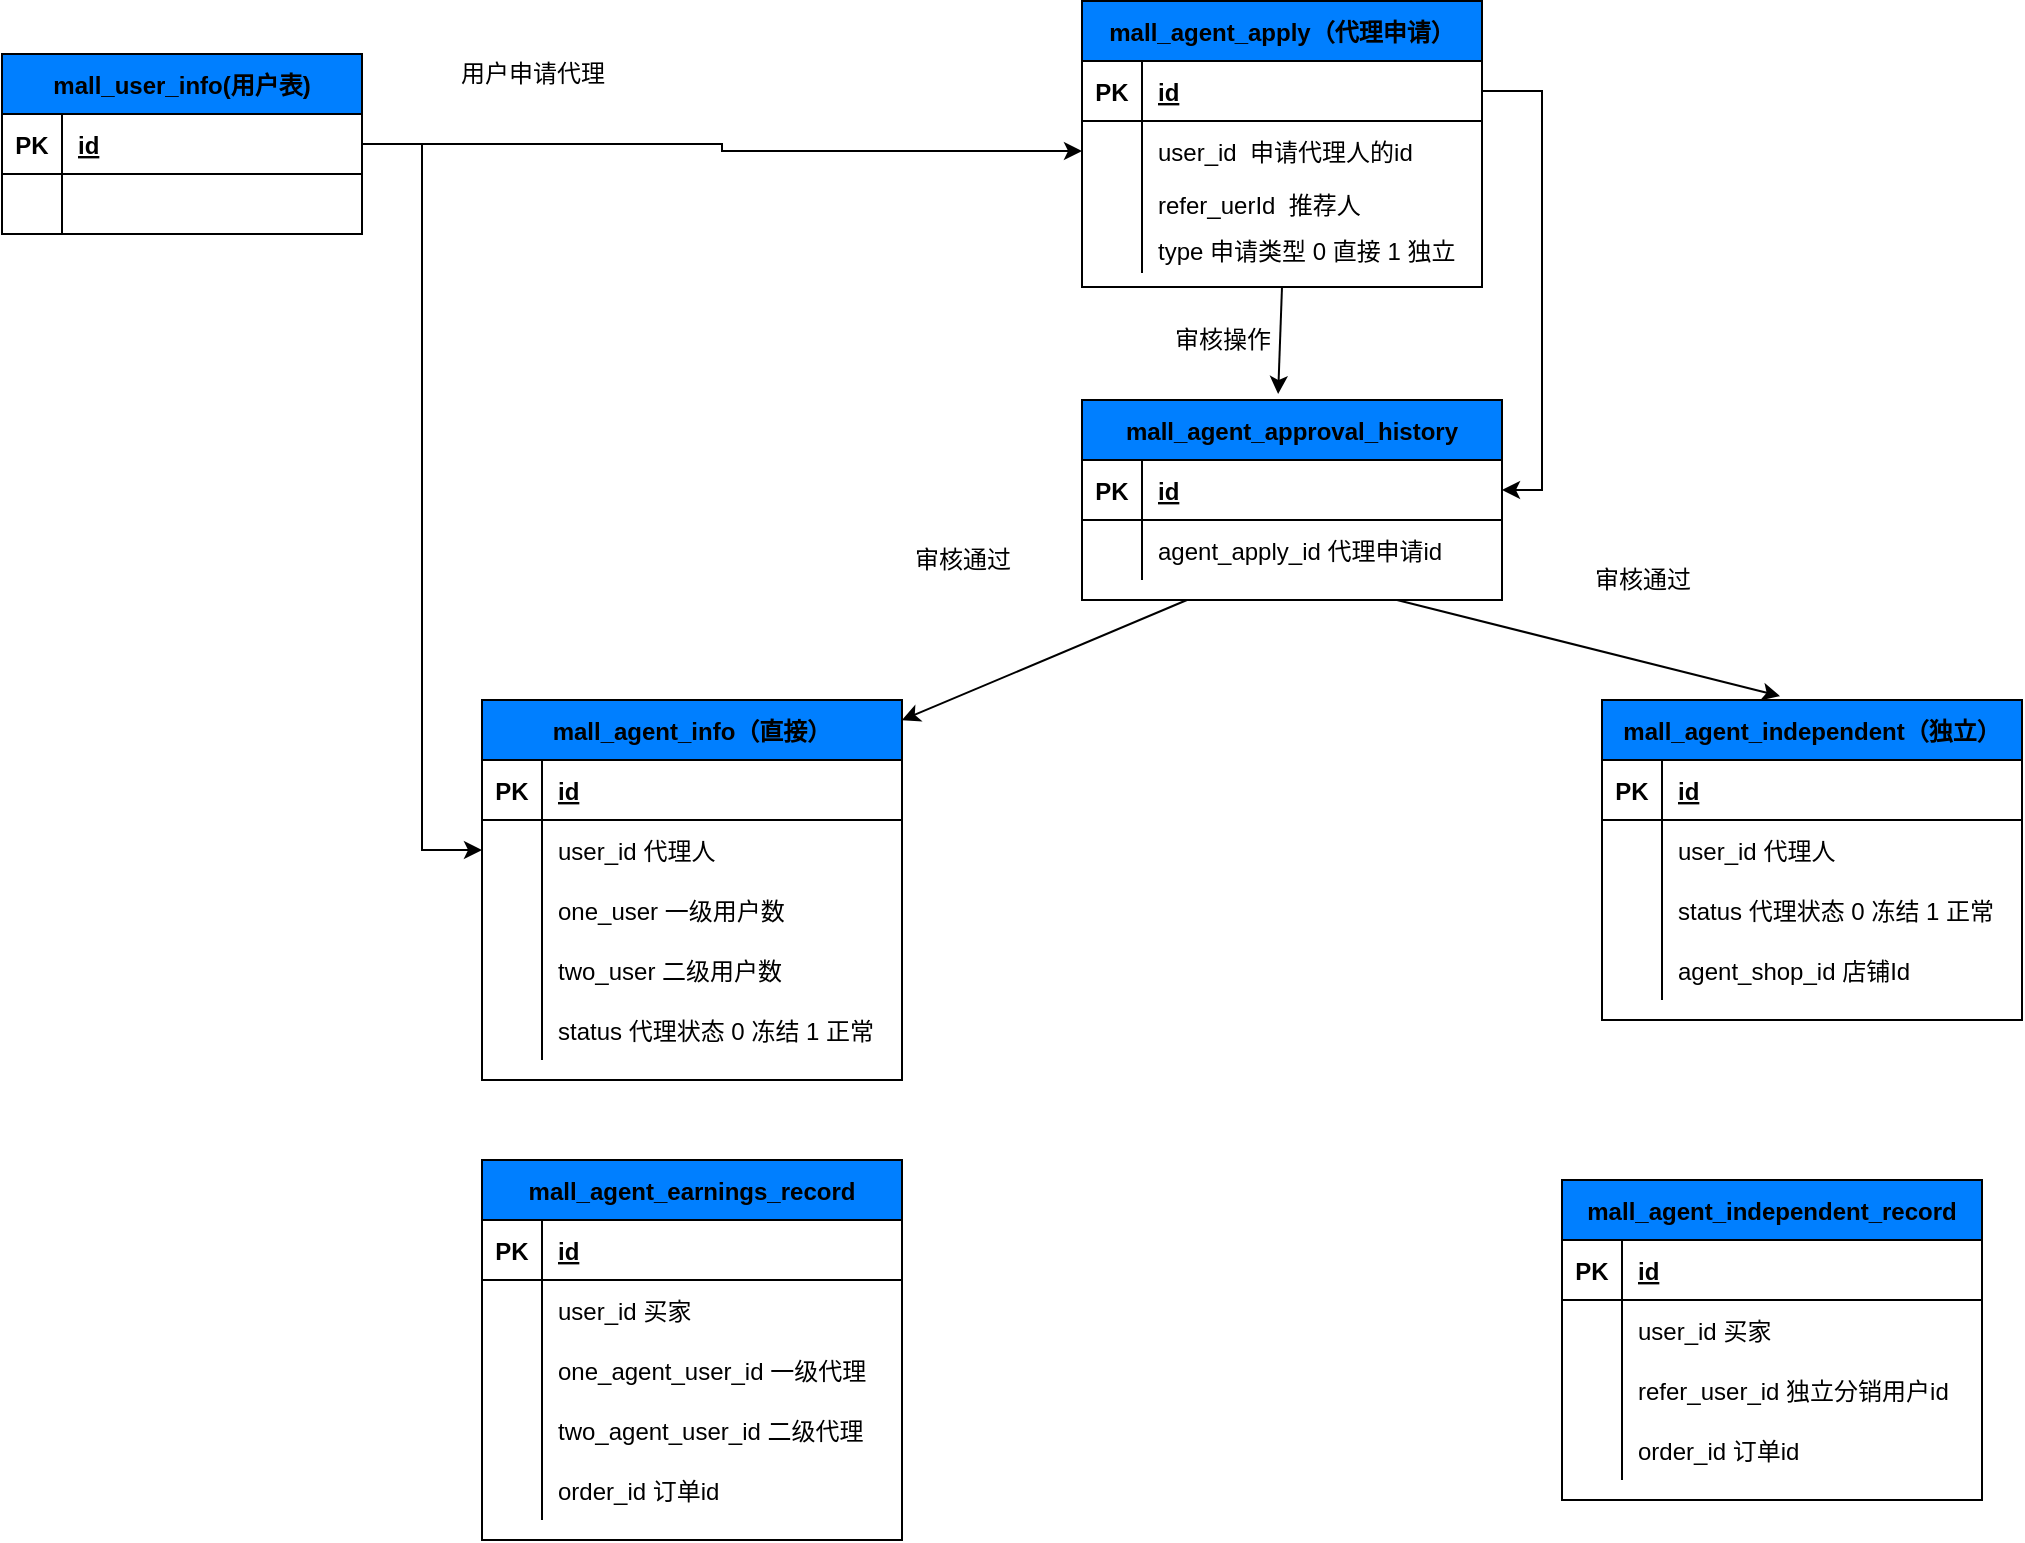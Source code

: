 <mxfile version="14.2.5" type="github">
  <diagram id="4r9hvT9p2KtW1Z8WkQpQ" name="Page-1">
    <mxGraphModel dx="867" dy="737" grid="1" gridSize="10" guides="1" tooltips="1" connect="1" arrows="1" fold="1" page="1" pageScale="1" pageWidth="827" pageHeight="1169" math="0" shadow="0">
      <root>
        <mxCell id="0" />
        <mxCell id="1" parent="0" />
        <mxCell id="OjrGZWiavvONDlh6qy8l-77" style="edgeStyle=orthogonalEdgeStyle;rounded=0;orthogonalLoop=1;jettySize=auto;html=1;" edge="1" parent="1" source="OjrGZWiavvONDlh6qy8l-2" target="OjrGZWiavvONDlh6qy8l-40">
          <mxGeometry relative="1" as="geometry" />
        </mxCell>
        <mxCell id="OjrGZWiavvONDlh6qy8l-2" value="mall_user_info(用户表)" style="shape=table;startSize=30;container=1;collapsible=1;childLayout=tableLayout;fixedRows=1;rowLines=0;fontStyle=1;align=center;resizeLast=1;fillColor=#007FFF;" vertex="1" parent="1">
          <mxGeometry x="100" y="77" width="180" height="90" as="geometry" />
        </mxCell>
        <mxCell id="OjrGZWiavvONDlh6qy8l-3" value="" style="shape=partialRectangle;collapsible=0;dropTarget=0;pointerEvents=0;fillColor=none;top=0;left=0;bottom=1;right=0;points=[[0,0.5],[1,0.5]];portConstraint=eastwest;" vertex="1" parent="OjrGZWiavvONDlh6qy8l-2">
          <mxGeometry y="30" width="180" height="30" as="geometry" />
        </mxCell>
        <mxCell id="OjrGZWiavvONDlh6qy8l-4" value="PK" style="shape=partialRectangle;connectable=0;fillColor=none;top=0;left=0;bottom=0;right=0;fontStyle=1;overflow=hidden;" vertex="1" parent="OjrGZWiavvONDlh6qy8l-3">
          <mxGeometry width="30" height="30" as="geometry" />
        </mxCell>
        <mxCell id="OjrGZWiavvONDlh6qy8l-5" value="id" style="shape=partialRectangle;connectable=0;fillColor=none;top=0;left=0;bottom=0;right=0;align=left;spacingLeft=6;fontStyle=5;overflow=hidden;" vertex="1" parent="OjrGZWiavvONDlh6qy8l-3">
          <mxGeometry x="30" width="150" height="30" as="geometry" />
        </mxCell>
        <mxCell id="OjrGZWiavvONDlh6qy8l-6" value="" style="shape=partialRectangle;collapsible=0;dropTarget=0;pointerEvents=0;fillColor=none;top=0;left=0;bottom=0;right=0;points=[[0,0.5],[1,0.5]];portConstraint=eastwest;" vertex="1" parent="OjrGZWiavvONDlh6qy8l-2">
          <mxGeometry y="60" width="180" height="30" as="geometry" />
        </mxCell>
        <mxCell id="OjrGZWiavvONDlh6qy8l-7" value="" style="shape=partialRectangle;connectable=0;fillColor=none;top=0;left=0;bottom=0;right=0;editable=1;overflow=hidden;" vertex="1" parent="OjrGZWiavvONDlh6qy8l-6">
          <mxGeometry width="30" height="30" as="geometry" />
        </mxCell>
        <mxCell id="OjrGZWiavvONDlh6qy8l-8" value="" style="shape=partialRectangle;connectable=0;fillColor=none;top=0;left=0;bottom=0;right=0;align=left;spacingLeft=6;overflow=hidden;" vertex="1" parent="OjrGZWiavvONDlh6qy8l-6">
          <mxGeometry x="30" width="150" height="30" as="geometry" />
        </mxCell>
        <mxCell id="OjrGZWiavvONDlh6qy8l-36" value="mall_agent_apply（代理申请）" style="shape=table;startSize=30;container=1;collapsible=1;childLayout=tableLayout;fixedRows=1;rowLines=0;fontStyle=1;align=center;resizeLast=1;fillColor=#007FFF;" vertex="1" parent="1">
          <mxGeometry x="640" y="50.5" width="200" height="143" as="geometry" />
        </mxCell>
        <mxCell id="OjrGZWiavvONDlh6qy8l-37" value="" style="shape=partialRectangle;collapsible=0;dropTarget=0;pointerEvents=0;fillColor=none;top=0;left=0;bottom=1;right=0;points=[[0,0.5],[1,0.5]];portConstraint=eastwest;" vertex="1" parent="OjrGZWiavvONDlh6qy8l-36">
          <mxGeometry y="30" width="200" height="30" as="geometry" />
        </mxCell>
        <mxCell id="OjrGZWiavvONDlh6qy8l-38" value="PK" style="shape=partialRectangle;connectable=0;fillColor=none;top=0;left=0;bottom=0;right=0;fontStyle=1;overflow=hidden;" vertex="1" parent="OjrGZWiavvONDlh6qy8l-37">
          <mxGeometry width="30" height="30" as="geometry" />
        </mxCell>
        <mxCell id="OjrGZWiavvONDlh6qy8l-39" value="id" style="shape=partialRectangle;connectable=0;fillColor=none;top=0;left=0;bottom=0;right=0;align=left;spacingLeft=6;fontStyle=5;overflow=hidden;" vertex="1" parent="OjrGZWiavvONDlh6qy8l-37">
          <mxGeometry x="30" width="170" height="30" as="geometry" />
        </mxCell>
        <mxCell id="OjrGZWiavvONDlh6qy8l-40" value="" style="shape=partialRectangle;collapsible=0;dropTarget=0;pointerEvents=0;fillColor=none;top=0;left=0;bottom=0;right=0;points=[[0,0.5],[1,0.5]];portConstraint=eastwest;" vertex="1" parent="OjrGZWiavvONDlh6qy8l-36">
          <mxGeometry y="60" width="200" height="30" as="geometry" />
        </mxCell>
        <mxCell id="OjrGZWiavvONDlh6qy8l-41" value="" style="shape=partialRectangle;connectable=0;fillColor=none;top=0;left=0;bottom=0;right=0;editable=1;overflow=hidden;" vertex="1" parent="OjrGZWiavvONDlh6qy8l-40">
          <mxGeometry width="30" height="30" as="geometry" />
        </mxCell>
        <mxCell id="OjrGZWiavvONDlh6qy8l-42" value="user_id  申请代理人的id" style="shape=partialRectangle;connectable=0;fillColor=none;top=0;left=0;bottom=0;right=0;align=left;spacingLeft=6;overflow=hidden;" vertex="1" parent="OjrGZWiavvONDlh6qy8l-40">
          <mxGeometry x="30" width="170" height="30" as="geometry" />
        </mxCell>
        <mxCell id="OjrGZWiavvONDlh6qy8l-43" value="" style="shape=partialRectangle;collapsible=0;dropTarget=0;pointerEvents=0;fillColor=none;top=0;left=0;bottom=0;right=0;points=[[0,0.5],[1,0.5]];portConstraint=eastwest;" vertex="1" parent="OjrGZWiavvONDlh6qy8l-36">
          <mxGeometry y="90" width="200" height="23" as="geometry" />
        </mxCell>
        <mxCell id="OjrGZWiavvONDlh6qy8l-44" value="" style="shape=partialRectangle;connectable=0;fillColor=none;top=0;left=0;bottom=0;right=0;editable=1;overflow=hidden;" vertex="1" parent="OjrGZWiavvONDlh6qy8l-43">
          <mxGeometry width="30" height="23" as="geometry" />
        </mxCell>
        <mxCell id="OjrGZWiavvONDlh6qy8l-45" value="refer_uerId  推荐人" style="shape=partialRectangle;connectable=0;fillColor=none;top=0;left=0;bottom=0;right=0;align=left;spacingLeft=6;overflow=hidden;" vertex="1" parent="OjrGZWiavvONDlh6qy8l-43">
          <mxGeometry x="30" width="170" height="23" as="geometry" />
        </mxCell>
        <mxCell id="OjrGZWiavvONDlh6qy8l-68" value="" style="shape=partialRectangle;collapsible=0;dropTarget=0;pointerEvents=0;fillColor=none;top=0;left=0;bottom=0;right=0;points=[[0,0.5],[1,0.5]];portConstraint=eastwest;" vertex="1" parent="OjrGZWiavvONDlh6qy8l-36">
          <mxGeometry y="113" width="200" height="23" as="geometry" />
        </mxCell>
        <mxCell id="OjrGZWiavvONDlh6qy8l-69" value="" style="shape=partialRectangle;connectable=0;fillColor=none;top=0;left=0;bottom=0;right=0;editable=1;overflow=hidden;" vertex="1" parent="OjrGZWiavvONDlh6qy8l-68">
          <mxGeometry width="30" height="23" as="geometry" />
        </mxCell>
        <mxCell id="OjrGZWiavvONDlh6qy8l-70" value="type 申请类型 0 直接 1 独立" style="shape=partialRectangle;connectable=0;fillColor=none;top=0;left=0;bottom=0;right=0;align=left;spacingLeft=6;overflow=hidden;" vertex="1" parent="OjrGZWiavvONDlh6qy8l-68">
          <mxGeometry x="30" width="170" height="23" as="geometry" />
        </mxCell>
        <mxCell id="OjrGZWiavvONDlh6qy8l-53" value="用户申请代理&lt;br&gt;" style="text;html=1;align=center;verticalAlign=middle;resizable=0;points=[];autosize=1;" vertex="1" parent="1">
          <mxGeometry x="320" y="77" width="90" height="20" as="geometry" />
        </mxCell>
        <mxCell id="OjrGZWiavvONDlh6qy8l-55" value="mall_agent_info（直接）" style="shape=table;startSize=30;container=1;collapsible=1;childLayout=tableLayout;fixedRows=1;rowLines=0;fontStyle=1;align=center;resizeLast=1;fillColor=#007FFF;" vertex="1" parent="1">
          <mxGeometry x="340" y="400" width="210" height="190" as="geometry" />
        </mxCell>
        <mxCell id="OjrGZWiavvONDlh6qy8l-56" value="" style="shape=partialRectangle;collapsible=0;dropTarget=0;pointerEvents=0;fillColor=none;top=0;left=0;bottom=1;right=0;points=[[0,0.5],[1,0.5]];portConstraint=eastwest;" vertex="1" parent="OjrGZWiavvONDlh6qy8l-55">
          <mxGeometry y="30" width="210" height="30" as="geometry" />
        </mxCell>
        <mxCell id="OjrGZWiavvONDlh6qy8l-57" value="PK" style="shape=partialRectangle;connectable=0;fillColor=none;top=0;left=0;bottom=0;right=0;fontStyle=1;overflow=hidden;" vertex="1" parent="OjrGZWiavvONDlh6qy8l-56">
          <mxGeometry width="30" height="30" as="geometry" />
        </mxCell>
        <mxCell id="OjrGZWiavvONDlh6qy8l-58" value="id" style="shape=partialRectangle;connectable=0;fillColor=none;top=0;left=0;bottom=0;right=0;align=left;spacingLeft=6;fontStyle=5;overflow=hidden;" vertex="1" parent="OjrGZWiavvONDlh6qy8l-56">
          <mxGeometry x="30" width="180" height="30" as="geometry" />
        </mxCell>
        <mxCell id="OjrGZWiavvONDlh6qy8l-59" value="" style="shape=partialRectangle;collapsible=0;dropTarget=0;pointerEvents=0;fillColor=none;top=0;left=0;bottom=0;right=0;points=[[0,0.5],[1,0.5]];portConstraint=eastwest;" vertex="1" parent="OjrGZWiavvONDlh6qy8l-55">
          <mxGeometry y="60" width="210" height="30" as="geometry" />
        </mxCell>
        <mxCell id="OjrGZWiavvONDlh6qy8l-60" value="" style="shape=partialRectangle;connectable=0;fillColor=none;top=0;left=0;bottom=0;right=0;editable=1;overflow=hidden;" vertex="1" parent="OjrGZWiavvONDlh6qy8l-59">
          <mxGeometry width="30" height="30" as="geometry" />
        </mxCell>
        <mxCell id="OjrGZWiavvONDlh6qy8l-61" value="user_id 代理人" style="shape=partialRectangle;connectable=0;fillColor=none;top=0;left=0;bottom=0;right=0;align=left;spacingLeft=6;overflow=hidden;" vertex="1" parent="OjrGZWiavvONDlh6qy8l-59">
          <mxGeometry x="30" width="180" height="30" as="geometry" />
        </mxCell>
        <mxCell id="OjrGZWiavvONDlh6qy8l-62" value="" style="shape=partialRectangle;collapsible=0;dropTarget=0;pointerEvents=0;fillColor=none;top=0;left=0;bottom=0;right=0;points=[[0,0.5],[1,0.5]];portConstraint=eastwest;" vertex="1" parent="OjrGZWiavvONDlh6qy8l-55">
          <mxGeometry y="90" width="210" height="30" as="geometry" />
        </mxCell>
        <mxCell id="OjrGZWiavvONDlh6qy8l-63" value="" style="shape=partialRectangle;connectable=0;fillColor=none;top=0;left=0;bottom=0;right=0;editable=1;overflow=hidden;" vertex="1" parent="OjrGZWiavvONDlh6qy8l-62">
          <mxGeometry width="30" height="30" as="geometry" />
        </mxCell>
        <mxCell id="OjrGZWiavvONDlh6qy8l-64" value="one_user 一级用户数" style="shape=partialRectangle;connectable=0;fillColor=none;top=0;left=0;bottom=0;right=0;align=left;spacingLeft=6;overflow=hidden;" vertex="1" parent="OjrGZWiavvONDlh6qy8l-62">
          <mxGeometry x="30" width="180" height="30" as="geometry" />
        </mxCell>
        <mxCell id="OjrGZWiavvONDlh6qy8l-65" value="" style="shape=partialRectangle;collapsible=0;dropTarget=0;pointerEvents=0;fillColor=none;top=0;left=0;bottom=0;right=0;points=[[0,0.5],[1,0.5]];portConstraint=eastwest;" vertex="1" parent="OjrGZWiavvONDlh6qy8l-55">
          <mxGeometry y="120" width="210" height="30" as="geometry" />
        </mxCell>
        <mxCell id="OjrGZWiavvONDlh6qy8l-66" value="" style="shape=partialRectangle;connectable=0;fillColor=none;top=0;left=0;bottom=0;right=0;editable=1;overflow=hidden;" vertex="1" parent="OjrGZWiavvONDlh6qy8l-65">
          <mxGeometry width="30" height="30" as="geometry" />
        </mxCell>
        <mxCell id="OjrGZWiavvONDlh6qy8l-67" value="two_user 二级用户数" style="shape=partialRectangle;connectable=0;fillColor=none;top=0;left=0;bottom=0;right=0;align=left;spacingLeft=6;overflow=hidden;" vertex="1" parent="OjrGZWiavvONDlh6qy8l-65">
          <mxGeometry x="30" width="180" height="30" as="geometry" />
        </mxCell>
        <mxCell id="OjrGZWiavvONDlh6qy8l-71" value="" style="shape=partialRectangle;collapsible=0;dropTarget=0;pointerEvents=0;fillColor=none;top=0;left=0;bottom=0;right=0;points=[[0,0.5],[1,0.5]];portConstraint=eastwest;" vertex="1" parent="OjrGZWiavvONDlh6qy8l-55">
          <mxGeometry y="150" width="210" height="30" as="geometry" />
        </mxCell>
        <mxCell id="OjrGZWiavvONDlh6qy8l-72" value="" style="shape=partialRectangle;connectable=0;fillColor=none;top=0;left=0;bottom=0;right=0;editable=1;overflow=hidden;" vertex="1" parent="OjrGZWiavvONDlh6qy8l-71">
          <mxGeometry width="30" height="30" as="geometry" />
        </mxCell>
        <mxCell id="OjrGZWiavvONDlh6qy8l-73" value="status 代理状态 0 冻结 1 正常" style="shape=partialRectangle;connectable=0;fillColor=none;top=0;left=0;bottom=0;right=0;align=left;spacingLeft=6;overflow=hidden;" vertex="1" parent="OjrGZWiavvONDlh6qy8l-71">
          <mxGeometry x="30" width="180" height="30" as="geometry" />
        </mxCell>
        <mxCell id="OjrGZWiavvONDlh6qy8l-78" style="edgeStyle=orthogonalEdgeStyle;rounded=0;orthogonalLoop=1;jettySize=auto;html=1;entryX=0;entryY=0.5;entryDx=0;entryDy=0;" edge="1" parent="1" source="OjrGZWiavvONDlh6qy8l-3" target="OjrGZWiavvONDlh6qy8l-59">
          <mxGeometry relative="1" as="geometry" />
        </mxCell>
        <mxCell id="OjrGZWiavvONDlh6qy8l-79" value="mall_agent_independent（独立）" style="shape=table;startSize=30;container=1;collapsible=1;childLayout=tableLayout;fixedRows=1;rowLines=0;fontStyle=1;align=center;resizeLast=1;fillColor=#007FFF;" vertex="1" parent="1">
          <mxGeometry x="900" y="400" width="210" height="160" as="geometry" />
        </mxCell>
        <mxCell id="OjrGZWiavvONDlh6qy8l-80" value="" style="shape=partialRectangle;collapsible=0;dropTarget=0;pointerEvents=0;fillColor=none;top=0;left=0;bottom=1;right=0;points=[[0,0.5],[1,0.5]];portConstraint=eastwest;" vertex="1" parent="OjrGZWiavvONDlh6qy8l-79">
          <mxGeometry y="30" width="210" height="30" as="geometry" />
        </mxCell>
        <mxCell id="OjrGZWiavvONDlh6qy8l-81" value="PK" style="shape=partialRectangle;connectable=0;fillColor=none;top=0;left=0;bottom=0;right=0;fontStyle=1;overflow=hidden;" vertex="1" parent="OjrGZWiavvONDlh6qy8l-80">
          <mxGeometry width="30" height="30" as="geometry" />
        </mxCell>
        <mxCell id="OjrGZWiavvONDlh6qy8l-82" value="id" style="shape=partialRectangle;connectable=0;fillColor=none;top=0;left=0;bottom=0;right=0;align=left;spacingLeft=6;fontStyle=5;overflow=hidden;" vertex="1" parent="OjrGZWiavvONDlh6qy8l-80">
          <mxGeometry x="30" width="180" height="30" as="geometry" />
        </mxCell>
        <mxCell id="OjrGZWiavvONDlh6qy8l-83" value="" style="shape=partialRectangle;collapsible=0;dropTarget=0;pointerEvents=0;fillColor=none;top=0;left=0;bottom=0;right=0;points=[[0,0.5],[1,0.5]];portConstraint=eastwest;" vertex="1" parent="OjrGZWiavvONDlh6qy8l-79">
          <mxGeometry y="60" width="210" height="30" as="geometry" />
        </mxCell>
        <mxCell id="OjrGZWiavvONDlh6qy8l-84" value="" style="shape=partialRectangle;connectable=0;fillColor=none;top=0;left=0;bottom=0;right=0;editable=1;overflow=hidden;" vertex="1" parent="OjrGZWiavvONDlh6qy8l-83">
          <mxGeometry width="30" height="30" as="geometry" />
        </mxCell>
        <mxCell id="OjrGZWiavvONDlh6qy8l-85" value="user_id 代理人" style="shape=partialRectangle;connectable=0;fillColor=none;top=0;left=0;bottom=0;right=0;align=left;spacingLeft=6;overflow=hidden;" vertex="1" parent="OjrGZWiavvONDlh6qy8l-83">
          <mxGeometry x="30" width="180" height="30" as="geometry" />
        </mxCell>
        <mxCell id="OjrGZWiavvONDlh6qy8l-92" value="" style="shape=partialRectangle;collapsible=0;dropTarget=0;pointerEvents=0;fillColor=none;top=0;left=0;bottom=0;right=0;points=[[0,0.5],[1,0.5]];portConstraint=eastwest;" vertex="1" parent="OjrGZWiavvONDlh6qy8l-79">
          <mxGeometry y="90" width="210" height="30" as="geometry" />
        </mxCell>
        <mxCell id="OjrGZWiavvONDlh6qy8l-93" value="" style="shape=partialRectangle;connectable=0;fillColor=none;top=0;left=0;bottom=0;right=0;editable=1;overflow=hidden;" vertex="1" parent="OjrGZWiavvONDlh6qy8l-92">
          <mxGeometry width="30" height="30" as="geometry" />
        </mxCell>
        <mxCell id="OjrGZWiavvONDlh6qy8l-94" value="status 代理状态 0 冻结 1 正常" style="shape=partialRectangle;connectable=0;fillColor=none;top=0;left=0;bottom=0;right=0;align=left;spacingLeft=6;overflow=hidden;" vertex="1" parent="OjrGZWiavvONDlh6qy8l-92">
          <mxGeometry x="30" width="180" height="30" as="geometry" />
        </mxCell>
        <mxCell id="OjrGZWiavvONDlh6qy8l-95" value="" style="shape=partialRectangle;collapsible=0;dropTarget=0;pointerEvents=0;fillColor=none;top=0;left=0;bottom=0;right=0;points=[[0,0.5],[1,0.5]];portConstraint=eastwest;" vertex="1" parent="OjrGZWiavvONDlh6qy8l-79">
          <mxGeometry y="120" width="210" height="30" as="geometry" />
        </mxCell>
        <mxCell id="OjrGZWiavvONDlh6qy8l-96" value="" style="shape=partialRectangle;connectable=0;fillColor=none;top=0;left=0;bottom=0;right=0;editable=1;overflow=hidden;" vertex="1" parent="OjrGZWiavvONDlh6qy8l-95">
          <mxGeometry width="30" height="30" as="geometry" />
        </mxCell>
        <mxCell id="OjrGZWiavvONDlh6qy8l-97" value="agent_shop_id 店铺Id" style="shape=partialRectangle;connectable=0;fillColor=none;top=0;left=0;bottom=0;right=0;align=left;spacingLeft=6;overflow=hidden;" vertex="1" parent="OjrGZWiavvONDlh6qy8l-95">
          <mxGeometry x="30" width="180" height="30" as="geometry" />
        </mxCell>
        <mxCell id="OjrGZWiavvONDlh6qy8l-98" value="" style="endArrow=classic;html=1;exitX=0.25;exitY=1;exitDx=0;exitDy=0;entryX=1;entryY=0.053;entryDx=0;entryDy=0;entryPerimeter=0;" edge="1" parent="1" source="OjrGZWiavvONDlh6qy8l-134" target="OjrGZWiavvONDlh6qy8l-55">
          <mxGeometry width="50" height="50" relative="1" as="geometry">
            <mxPoint x="710" y="200" as="sourcePoint" />
            <mxPoint x="560" y="340" as="targetPoint" />
          </mxGeometry>
        </mxCell>
        <mxCell id="OjrGZWiavvONDlh6qy8l-99" value="审核通过" style="text;html=1;align=center;verticalAlign=middle;resizable=0;points=[];autosize=1;" vertex="1" parent="1">
          <mxGeometry x="550" y="320" width="60" height="20" as="geometry" />
        </mxCell>
        <mxCell id="OjrGZWiavvONDlh6qy8l-100" value="" style="endArrow=classic;html=1;entryX=0.424;entryY=-0.012;entryDx=0;entryDy=0;entryPerimeter=0;exitX=0.75;exitY=1;exitDx=0;exitDy=0;" edge="1" parent="1" source="OjrGZWiavvONDlh6qy8l-134" target="OjrGZWiavvONDlh6qy8l-79">
          <mxGeometry width="50" height="50" relative="1" as="geometry">
            <mxPoint x="760" y="190" as="sourcePoint" />
            <mxPoint x="610" y="330" as="targetPoint" />
          </mxGeometry>
        </mxCell>
        <mxCell id="OjrGZWiavvONDlh6qy8l-101" value="审核通过" style="text;html=1;align=center;verticalAlign=middle;resizable=0;points=[];autosize=1;" vertex="1" parent="1">
          <mxGeometry x="890" y="330" width="60" height="20" as="geometry" />
        </mxCell>
        <mxCell id="OjrGZWiavvONDlh6qy8l-102" value="mall_agent_earnings_record" style="shape=table;startSize=30;container=1;collapsible=1;childLayout=tableLayout;fixedRows=1;rowLines=0;fontStyle=1;align=center;resizeLast=1;fillColor=#007FFF;" vertex="1" parent="1">
          <mxGeometry x="340" y="630" width="210" height="190" as="geometry" />
        </mxCell>
        <mxCell id="OjrGZWiavvONDlh6qy8l-103" value="" style="shape=partialRectangle;collapsible=0;dropTarget=0;pointerEvents=0;fillColor=none;top=0;left=0;bottom=1;right=0;points=[[0,0.5],[1,0.5]];portConstraint=eastwest;" vertex="1" parent="OjrGZWiavvONDlh6qy8l-102">
          <mxGeometry y="30" width="210" height="30" as="geometry" />
        </mxCell>
        <mxCell id="OjrGZWiavvONDlh6qy8l-104" value="PK" style="shape=partialRectangle;connectable=0;fillColor=none;top=0;left=0;bottom=0;right=0;fontStyle=1;overflow=hidden;" vertex="1" parent="OjrGZWiavvONDlh6qy8l-103">
          <mxGeometry width="30" height="30" as="geometry" />
        </mxCell>
        <mxCell id="OjrGZWiavvONDlh6qy8l-105" value="id" style="shape=partialRectangle;connectable=0;fillColor=none;top=0;left=0;bottom=0;right=0;align=left;spacingLeft=6;fontStyle=5;overflow=hidden;" vertex="1" parent="OjrGZWiavvONDlh6qy8l-103">
          <mxGeometry x="30" width="180" height="30" as="geometry" />
        </mxCell>
        <mxCell id="OjrGZWiavvONDlh6qy8l-106" value="" style="shape=partialRectangle;collapsible=0;dropTarget=0;pointerEvents=0;fillColor=none;top=0;left=0;bottom=0;right=0;points=[[0,0.5],[1,0.5]];portConstraint=eastwest;" vertex="1" parent="OjrGZWiavvONDlh6qy8l-102">
          <mxGeometry y="60" width="210" height="30" as="geometry" />
        </mxCell>
        <mxCell id="OjrGZWiavvONDlh6qy8l-107" value="" style="shape=partialRectangle;connectable=0;fillColor=none;top=0;left=0;bottom=0;right=0;editable=1;overflow=hidden;" vertex="1" parent="OjrGZWiavvONDlh6qy8l-106">
          <mxGeometry width="30" height="30" as="geometry" />
        </mxCell>
        <mxCell id="OjrGZWiavvONDlh6qy8l-108" value="user_id 买家" style="shape=partialRectangle;connectable=0;fillColor=none;top=0;left=0;bottom=0;right=0;align=left;spacingLeft=6;overflow=hidden;" vertex="1" parent="OjrGZWiavvONDlh6qy8l-106">
          <mxGeometry x="30" width="180" height="30" as="geometry" />
        </mxCell>
        <mxCell id="OjrGZWiavvONDlh6qy8l-109" value="" style="shape=partialRectangle;collapsible=0;dropTarget=0;pointerEvents=0;fillColor=none;top=0;left=0;bottom=0;right=0;points=[[0,0.5],[1,0.5]];portConstraint=eastwest;" vertex="1" parent="OjrGZWiavvONDlh6qy8l-102">
          <mxGeometry y="90" width="210" height="30" as="geometry" />
        </mxCell>
        <mxCell id="OjrGZWiavvONDlh6qy8l-110" value="" style="shape=partialRectangle;connectable=0;fillColor=none;top=0;left=0;bottom=0;right=0;editable=1;overflow=hidden;" vertex="1" parent="OjrGZWiavvONDlh6qy8l-109">
          <mxGeometry width="30" height="30" as="geometry" />
        </mxCell>
        <mxCell id="OjrGZWiavvONDlh6qy8l-111" value="one_agent_user_id 一级代理" style="shape=partialRectangle;connectable=0;fillColor=none;top=0;left=0;bottom=0;right=0;align=left;spacingLeft=6;overflow=hidden;" vertex="1" parent="OjrGZWiavvONDlh6qy8l-109">
          <mxGeometry x="30" width="180" height="30" as="geometry" />
        </mxCell>
        <mxCell id="OjrGZWiavvONDlh6qy8l-112" value="" style="shape=partialRectangle;collapsible=0;dropTarget=0;pointerEvents=0;fillColor=none;top=0;left=0;bottom=0;right=0;points=[[0,0.5],[1,0.5]];portConstraint=eastwest;" vertex="1" parent="OjrGZWiavvONDlh6qy8l-102">
          <mxGeometry y="120" width="210" height="30" as="geometry" />
        </mxCell>
        <mxCell id="OjrGZWiavvONDlh6qy8l-113" value="" style="shape=partialRectangle;connectable=0;fillColor=none;top=0;left=0;bottom=0;right=0;editable=1;overflow=hidden;" vertex="1" parent="OjrGZWiavvONDlh6qy8l-112">
          <mxGeometry width="30" height="30" as="geometry" />
        </mxCell>
        <mxCell id="OjrGZWiavvONDlh6qy8l-114" value="two_agent_user_id 二级代理" style="shape=partialRectangle;connectable=0;fillColor=none;top=0;left=0;bottom=0;right=0;align=left;spacingLeft=6;overflow=hidden;" vertex="1" parent="OjrGZWiavvONDlh6qy8l-112">
          <mxGeometry x="30" width="180" height="30" as="geometry" />
        </mxCell>
        <mxCell id="OjrGZWiavvONDlh6qy8l-115" value="" style="shape=partialRectangle;collapsible=0;dropTarget=0;pointerEvents=0;fillColor=none;top=0;left=0;bottom=0;right=0;points=[[0,0.5],[1,0.5]];portConstraint=eastwest;" vertex="1" parent="OjrGZWiavvONDlh6qy8l-102">
          <mxGeometry y="150" width="210" height="30" as="geometry" />
        </mxCell>
        <mxCell id="OjrGZWiavvONDlh6qy8l-116" value="" style="shape=partialRectangle;connectable=0;fillColor=none;top=0;left=0;bottom=0;right=0;editable=1;overflow=hidden;" vertex="1" parent="OjrGZWiavvONDlh6qy8l-115">
          <mxGeometry width="30" height="30" as="geometry" />
        </mxCell>
        <mxCell id="OjrGZWiavvONDlh6qy8l-117" value="order_id 订单id" style="shape=partialRectangle;connectable=0;fillColor=none;top=0;left=0;bottom=0;right=0;align=left;spacingLeft=6;overflow=hidden;" vertex="1" parent="OjrGZWiavvONDlh6qy8l-115">
          <mxGeometry x="30" width="180" height="30" as="geometry" />
        </mxCell>
        <mxCell id="OjrGZWiavvONDlh6qy8l-118" value="mall_agent_independent_record" style="shape=table;startSize=30;container=1;collapsible=1;childLayout=tableLayout;fixedRows=1;rowLines=0;fontStyle=1;align=center;resizeLast=1;fillColor=#007FFF;" vertex="1" parent="1">
          <mxGeometry x="880" y="640" width="210" height="160" as="geometry" />
        </mxCell>
        <mxCell id="OjrGZWiavvONDlh6qy8l-119" value="" style="shape=partialRectangle;collapsible=0;dropTarget=0;pointerEvents=0;fillColor=none;top=0;left=0;bottom=1;right=0;points=[[0,0.5],[1,0.5]];portConstraint=eastwest;" vertex="1" parent="OjrGZWiavvONDlh6qy8l-118">
          <mxGeometry y="30" width="210" height="30" as="geometry" />
        </mxCell>
        <mxCell id="OjrGZWiavvONDlh6qy8l-120" value="PK" style="shape=partialRectangle;connectable=0;fillColor=none;top=0;left=0;bottom=0;right=0;fontStyle=1;overflow=hidden;" vertex="1" parent="OjrGZWiavvONDlh6qy8l-119">
          <mxGeometry width="30" height="30" as="geometry" />
        </mxCell>
        <mxCell id="OjrGZWiavvONDlh6qy8l-121" value="id" style="shape=partialRectangle;connectable=0;fillColor=none;top=0;left=0;bottom=0;right=0;align=left;spacingLeft=6;fontStyle=5;overflow=hidden;" vertex="1" parent="OjrGZWiavvONDlh6qy8l-119">
          <mxGeometry x="30" width="180" height="30" as="geometry" />
        </mxCell>
        <mxCell id="OjrGZWiavvONDlh6qy8l-122" value="" style="shape=partialRectangle;collapsible=0;dropTarget=0;pointerEvents=0;fillColor=none;top=0;left=0;bottom=0;right=0;points=[[0,0.5],[1,0.5]];portConstraint=eastwest;" vertex="1" parent="OjrGZWiavvONDlh6qy8l-118">
          <mxGeometry y="60" width="210" height="30" as="geometry" />
        </mxCell>
        <mxCell id="OjrGZWiavvONDlh6qy8l-123" value="" style="shape=partialRectangle;connectable=0;fillColor=none;top=0;left=0;bottom=0;right=0;editable=1;overflow=hidden;" vertex="1" parent="OjrGZWiavvONDlh6qy8l-122">
          <mxGeometry width="30" height="30" as="geometry" />
        </mxCell>
        <mxCell id="OjrGZWiavvONDlh6qy8l-124" value="user_id 买家" style="shape=partialRectangle;connectable=0;fillColor=none;top=0;left=0;bottom=0;right=0;align=left;spacingLeft=6;overflow=hidden;" vertex="1" parent="OjrGZWiavvONDlh6qy8l-122">
          <mxGeometry x="30" width="180" height="30" as="geometry" />
        </mxCell>
        <mxCell id="OjrGZWiavvONDlh6qy8l-128" value="" style="shape=partialRectangle;collapsible=0;dropTarget=0;pointerEvents=0;fillColor=none;top=0;left=0;bottom=0;right=0;points=[[0,0.5],[1,0.5]];portConstraint=eastwest;" vertex="1" parent="OjrGZWiavvONDlh6qy8l-118">
          <mxGeometry y="90" width="210" height="30" as="geometry" />
        </mxCell>
        <mxCell id="OjrGZWiavvONDlh6qy8l-129" value="" style="shape=partialRectangle;connectable=0;fillColor=none;top=0;left=0;bottom=0;right=0;editable=1;overflow=hidden;" vertex="1" parent="OjrGZWiavvONDlh6qy8l-128">
          <mxGeometry width="30" height="30" as="geometry" />
        </mxCell>
        <mxCell id="OjrGZWiavvONDlh6qy8l-130" value="refer_user_id 独立分销用户id" style="shape=partialRectangle;connectable=0;fillColor=none;top=0;left=0;bottom=0;right=0;align=left;spacingLeft=6;overflow=hidden;" vertex="1" parent="OjrGZWiavvONDlh6qy8l-128">
          <mxGeometry x="30" width="180" height="30" as="geometry" />
        </mxCell>
        <mxCell id="OjrGZWiavvONDlh6qy8l-131" value="" style="shape=partialRectangle;collapsible=0;dropTarget=0;pointerEvents=0;fillColor=none;top=0;left=0;bottom=0;right=0;points=[[0,0.5],[1,0.5]];portConstraint=eastwest;" vertex="1" parent="OjrGZWiavvONDlh6qy8l-118">
          <mxGeometry y="120" width="210" height="30" as="geometry" />
        </mxCell>
        <mxCell id="OjrGZWiavvONDlh6qy8l-132" value="" style="shape=partialRectangle;connectable=0;fillColor=none;top=0;left=0;bottom=0;right=0;editable=1;overflow=hidden;" vertex="1" parent="OjrGZWiavvONDlh6qy8l-131">
          <mxGeometry width="30" height="30" as="geometry" />
        </mxCell>
        <mxCell id="OjrGZWiavvONDlh6qy8l-133" value="order_id 订单id" style="shape=partialRectangle;connectable=0;fillColor=none;top=0;left=0;bottom=0;right=0;align=left;spacingLeft=6;overflow=hidden;" vertex="1" parent="OjrGZWiavvONDlh6qy8l-131">
          <mxGeometry x="30" width="180" height="30" as="geometry" />
        </mxCell>
        <mxCell id="OjrGZWiavvONDlh6qy8l-134" value="mall_agent_approval_history" style="shape=table;startSize=30;container=1;collapsible=1;childLayout=tableLayout;fixedRows=1;rowLines=0;fontStyle=1;align=center;resizeLast=1;fillColor=#007FFF;" vertex="1" parent="1">
          <mxGeometry x="640" y="250" width="210" height="100" as="geometry" />
        </mxCell>
        <mxCell id="OjrGZWiavvONDlh6qy8l-135" value="" style="shape=partialRectangle;collapsible=0;dropTarget=0;pointerEvents=0;fillColor=none;top=0;left=0;bottom=1;right=0;points=[[0,0.5],[1,0.5]];portConstraint=eastwest;" vertex="1" parent="OjrGZWiavvONDlh6qy8l-134">
          <mxGeometry y="30" width="210" height="30" as="geometry" />
        </mxCell>
        <mxCell id="OjrGZWiavvONDlh6qy8l-136" value="PK" style="shape=partialRectangle;connectable=0;fillColor=none;top=0;left=0;bottom=0;right=0;fontStyle=1;overflow=hidden;" vertex="1" parent="OjrGZWiavvONDlh6qy8l-135">
          <mxGeometry width="30" height="30" as="geometry" />
        </mxCell>
        <mxCell id="OjrGZWiavvONDlh6qy8l-137" value="id" style="shape=partialRectangle;connectable=0;fillColor=none;top=0;left=0;bottom=0;right=0;align=left;spacingLeft=6;fontStyle=5;overflow=hidden;" vertex="1" parent="OjrGZWiavvONDlh6qy8l-135">
          <mxGeometry x="30" width="180" height="30" as="geometry" />
        </mxCell>
        <mxCell id="OjrGZWiavvONDlh6qy8l-138" value="" style="shape=partialRectangle;collapsible=0;dropTarget=0;pointerEvents=0;fillColor=none;top=0;left=0;bottom=0;right=0;points=[[0,0.5],[1,0.5]];portConstraint=eastwest;" vertex="1" parent="OjrGZWiavvONDlh6qy8l-134">
          <mxGeometry y="60" width="210" height="30" as="geometry" />
        </mxCell>
        <mxCell id="OjrGZWiavvONDlh6qy8l-139" value="" style="shape=partialRectangle;connectable=0;fillColor=none;top=0;left=0;bottom=0;right=0;editable=1;overflow=hidden;" vertex="1" parent="OjrGZWiavvONDlh6qy8l-138">
          <mxGeometry width="30" height="30" as="geometry" />
        </mxCell>
        <mxCell id="OjrGZWiavvONDlh6qy8l-140" value="agent_apply_id 代理申请id" style="shape=partialRectangle;connectable=0;fillColor=none;top=0;left=0;bottom=0;right=0;align=left;spacingLeft=6;overflow=hidden;" vertex="1" parent="OjrGZWiavvONDlh6qy8l-138">
          <mxGeometry x="30" width="180" height="30" as="geometry" />
        </mxCell>
        <mxCell id="OjrGZWiavvONDlh6qy8l-150" value="" style="endArrow=classic;html=1;exitX=0.5;exitY=1;exitDx=0;exitDy=0;entryX=0.467;entryY=-0.03;entryDx=0;entryDy=0;entryPerimeter=0;" edge="1" parent="1" source="OjrGZWiavvONDlh6qy8l-36" target="OjrGZWiavvONDlh6qy8l-134">
          <mxGeometry width="50" height="50" relative="1" as="geometry">
            <mxPoint x="640" y="290" as="sourcePoint" />
            <mxPoint x="690" y="240" as="targetPoint" />
          </mxGeometry>
        </mxCell>
        <mxCell id="OjrGZWiavvONDlh6qy8l-151" value="审核操作" style="text;html=1;align=center;verticalAlign=middle;resizable=0;points=[];autosize=1;" vertex="1" parent="1">
          <mxGeometry x="680" y="210" width="60" height="20" as="geometry" />
        </mxCell>
        <mxCell id="OjrGZWiavvONDlh6qy8l-154" style="edgeStyle=orthogonalEdgeStyle;rounded=0;orthogonalLoop=1;jettySize=auto;html=1;entryX=1;entryY=0.5;entryDx=0;entryDy=0;" edge="1" parent="1" source="OjrGZWiavvONDlh6qy8l-37" target="OjrGZWiavvONDlh6qy8l-135">
          <mxGeometry relative="1" as="geometry" />
        </mxCell>
      </root>
    </mxGraphModel>
  </diagram>
</mxfile>
